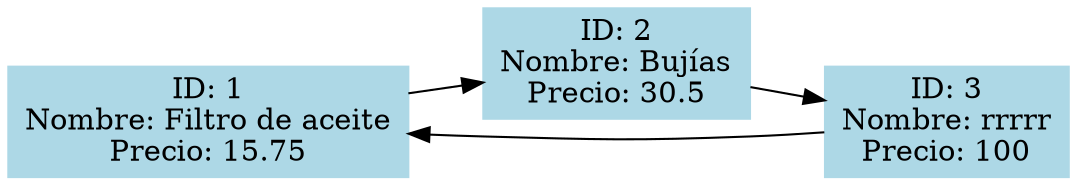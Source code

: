 digraph G {
    rankdir=LR;
    node [shape=box, style=filled, color=lightblue];
    repuesto0 [label="ID: 1\nNombre: Filtro de aceite\nPrecio: 15.75"];
    repuesto1 [label="ID: 2\nNombre: Bujías\nPrecio: 30.5"];
    repuesto2 [label="ID: 3\nNombre: rrrrr\nPrecio: 100"];
    repuesto0 -> repuesto1;
    repuesto1 -> repuesto2;
    repuesto2 -> repuesto0;
}
